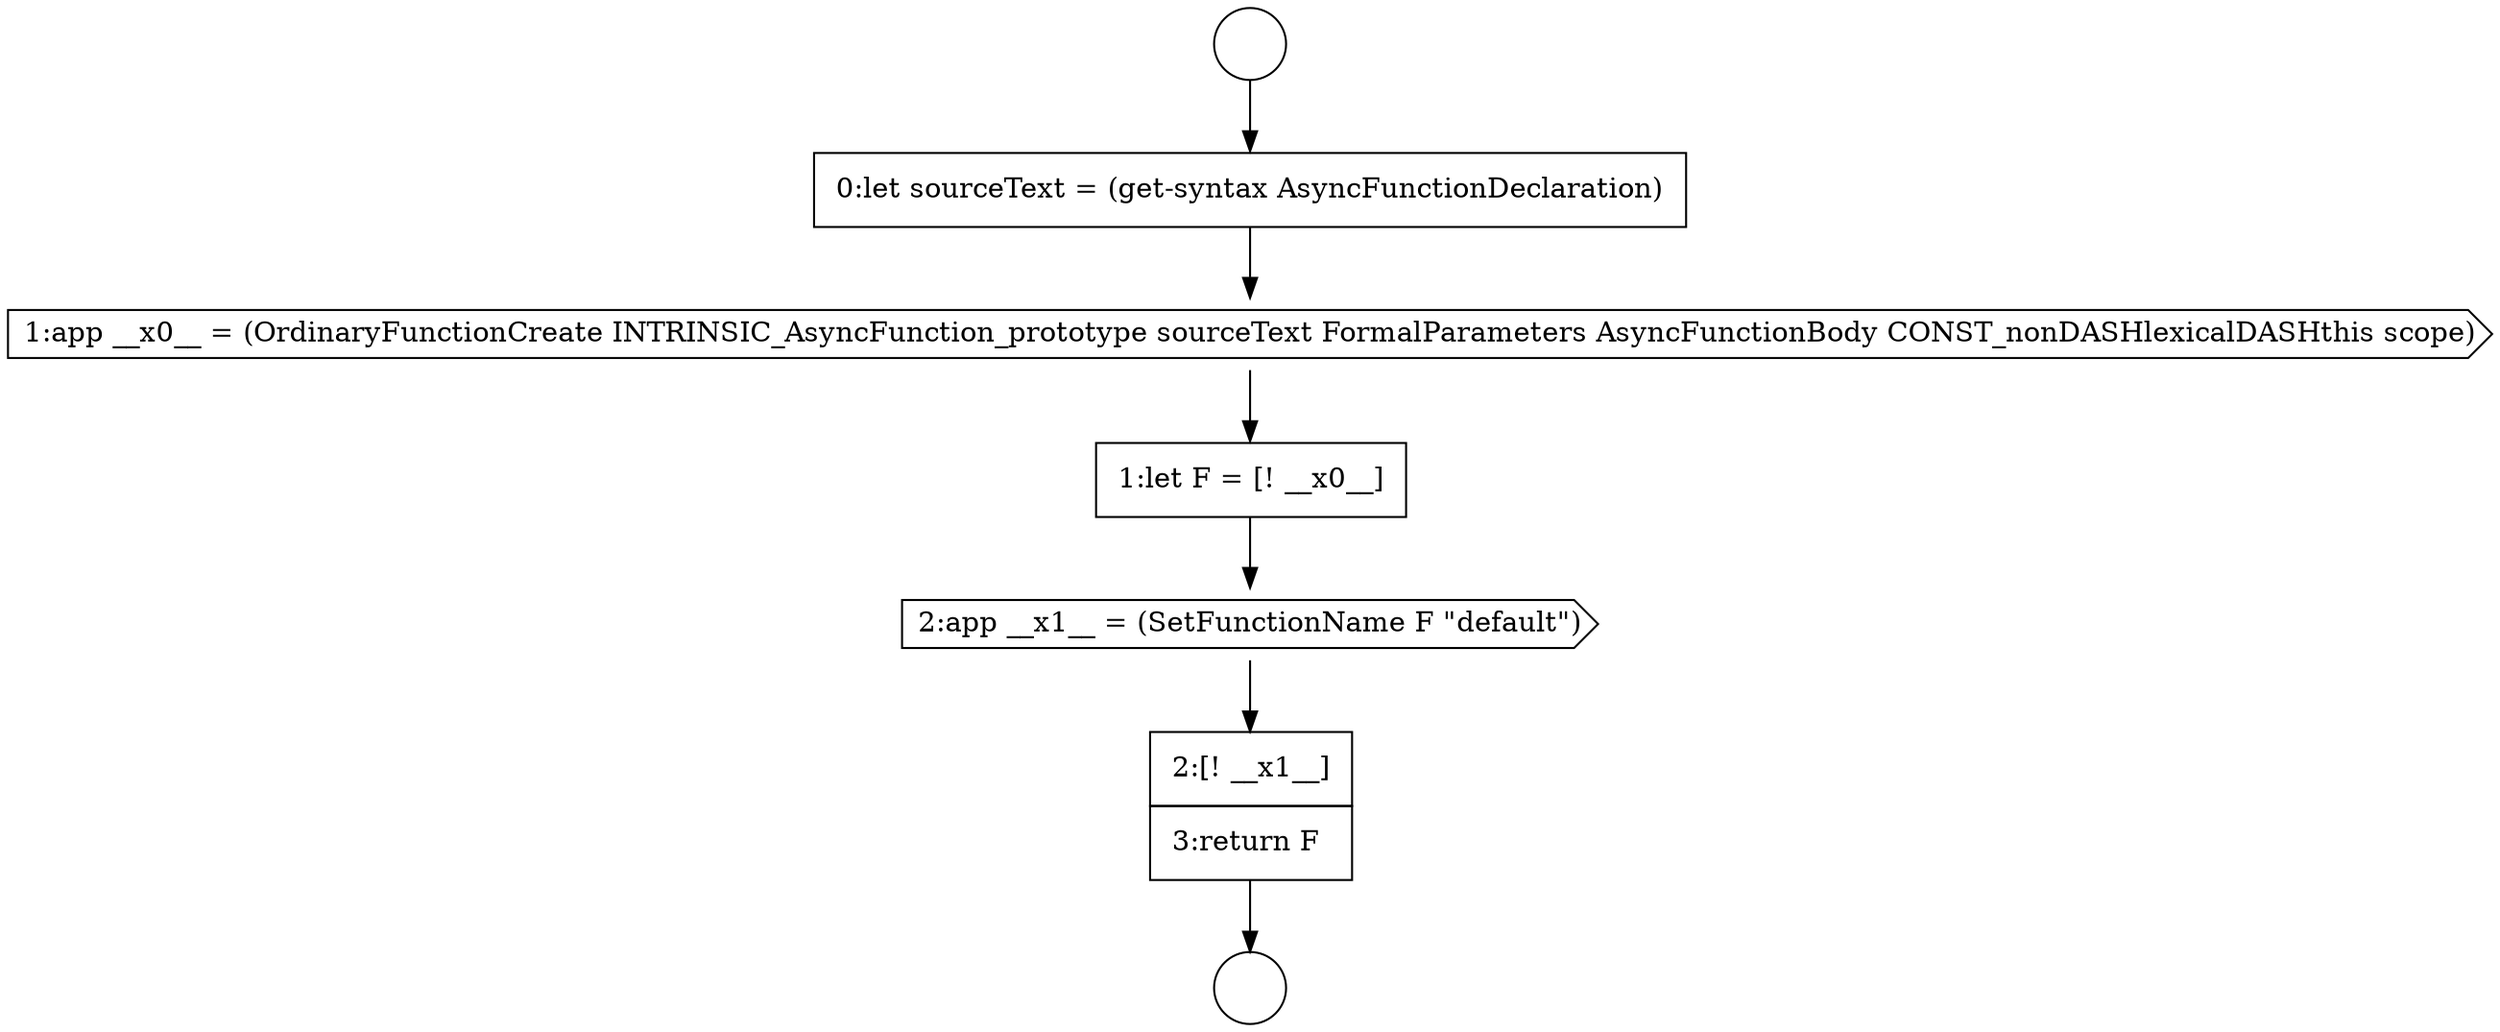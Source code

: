 digraph {
  node9828 [shape=none, margin=0, label=<<font color="black">
    <table border="0" cellborder="1" cellspacing="0" cellpadding="10">
      <tr><td align="left">2:[! __x1__]</td></tr>
      <tr><td align="left">3:return F</td></tr>
    </table>
  </font>> color="black" fillcolor="white" style=filled]
  node9822 [shape=circle label=" " color="black" fillcolor="white" style=filled]
  node9825 [shape=cds, label=<<font color="black">1:app __x0__ = (OrdinaryFunctionCreate INTRINSIC_AsyncFunction_prototype sourceText FormalParameters AsyncFunctionBody CONST_nonDASHlexicalDASHthis scope)</font>> color="black" fillcolor="white" style=filled]
  node9826 [shape=none, margin=0, label=<<font color="black">
    <table border="0" cellborder="1" cellspacing="0" cellpadding="10">
      <tr><td align="left">1:let F = [! __x0__]</td></tr>
    </table>
  </font>> color="black" fillcolor="white" style=filled]
  node9824 [shape=none, margin=0, label=<<font color="black">
    <table border="0" cellborder="1" cellspacing="0" cellpadding="10">
      <tr><td align="left">0:let sourceText = (get-syntax AsyncFunctionDeclaration)</td></tr>
    </table>
  </font>> color="black" fillcolor="white" style=filled]
  node9823 [shape=circle label=" " color="black" fillcolor="white" style=filled]
  node9827 [shape=cds, label=<<font color="black">2:app __x1__ = (SetFunctionName F &quot;default&quot;)</font>> color="black" fillcolor="white" style=filled]
  node9826 -> node9827 [ color="black"]
  node9828 -> node9823 [ color="black"]
  node9824 -> node9825 [ color="black"]
  node9827 -> node9828 [ color="black"]
  node9825 -> node9826 [ color="black"]
  node9822 -> node9824 [ color="black"]
}
